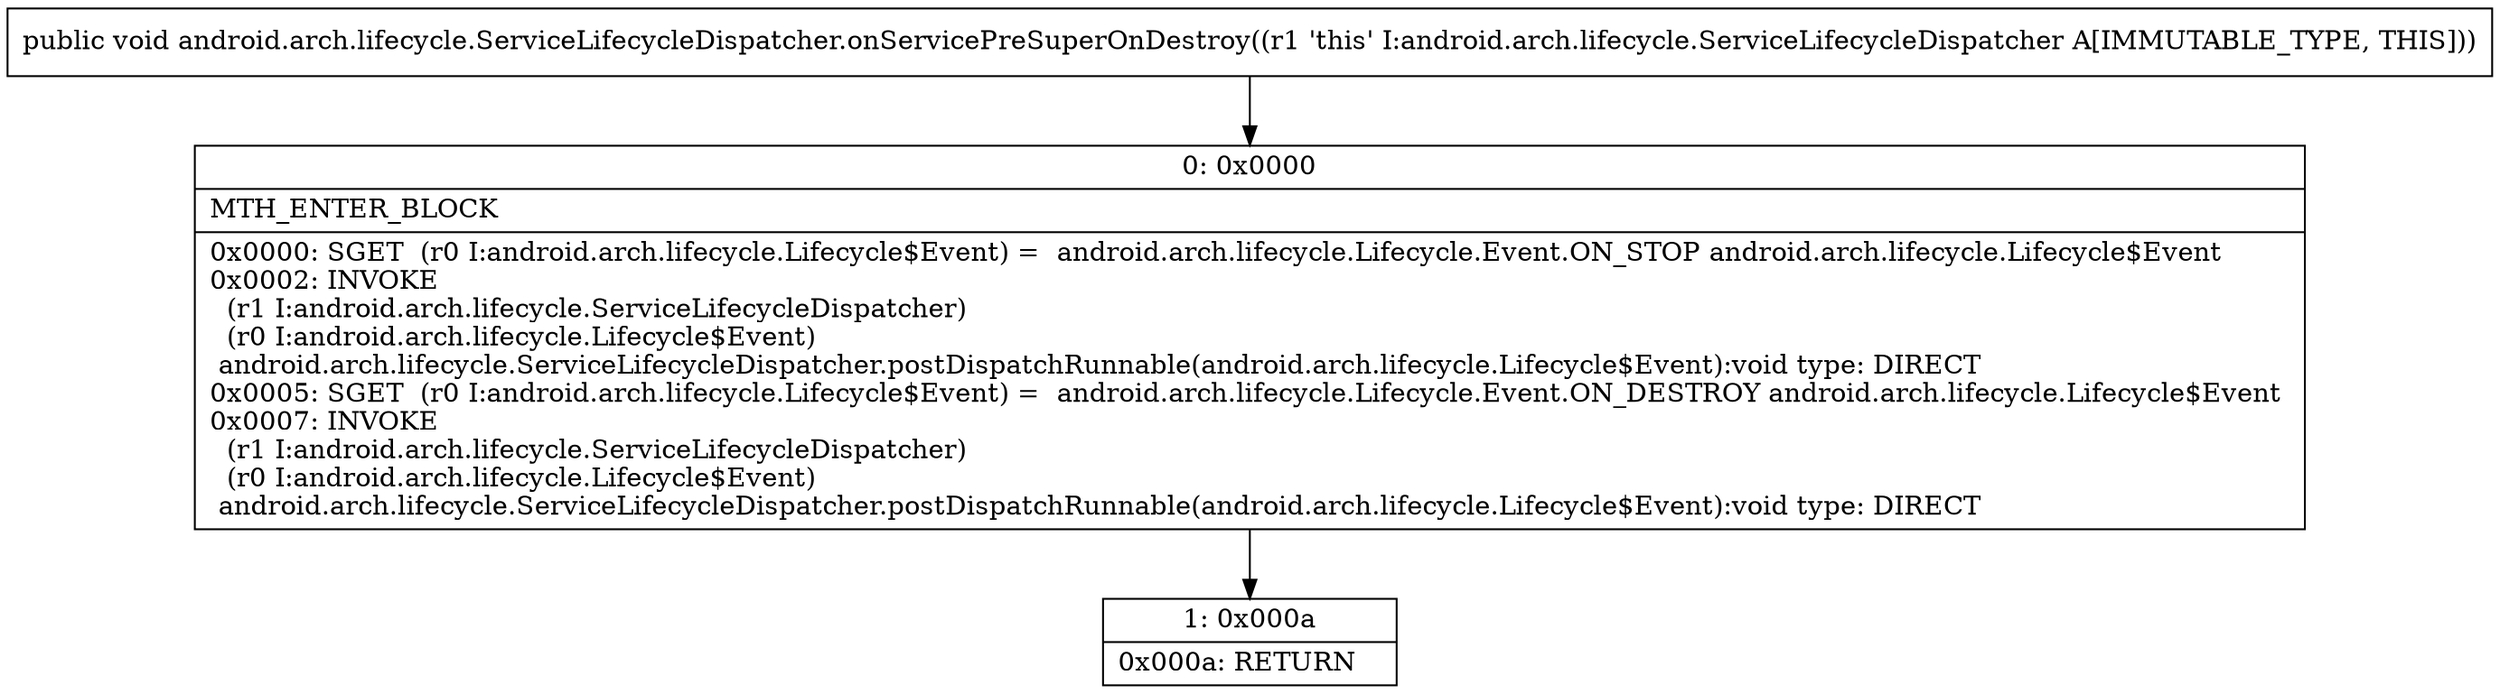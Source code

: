 digraph "CFG forandroid.arch.lifecycle.ServiceLifecycleDispatcher.onServicePreSuperOnDestroy()V" {
Node_0 [shape=record,label="{0\:\ 0x0000|MTH_ENTER_BLOCK\l|0x0000: SGET  (r0 I:android.arch.lifecycle.Lifecycle$Event) =  android.arch.lifecycle.Lifecycle.Event.ON_STOP android.arch.lifecycle.Lifecycle$Event \l0x0002: INVOKE  \l  (r1 I:android.arch.lifecycle.ServiceLifecycleDispatcher)\l  (r0 I:android.arch.lifecycle.Lifecycle$Event)\l android.arch.lifecycle.ServiceLifecycleDispatcher.postDispatchRunnable(android.arch.lifecycle.Lifecycle$Event):void type: DIRECT \l0x0005: SGET  (r0 I:android.arch.lifecycle.Lifecycle$Event) =  android.arch.lifecycle.Lifecycle.Event.ON_DESTROY android.arch.lifecycle.Lifecycle$Event \l0x0007: INVOKE  \l  (r1 I:android.arch.lifecycle.ServiceLifecycleDispatcher)\l  (r0 I:android.arch.lifecycle.Lifecycle$Event)\l android.arch.lifecycle.ServiceLifecycleDispatcher.postDispatchRunnable(android.arch.lifecycle.Lifecycle$Event):void type: DIRECT \l}"];
Node_1 [shape=record,label="{1\:\ 0x000a|0x000a: RETURN   \l}"];
MethodNode[shape=record,label="{public void android.arch.lifecycle.ServiceLifecycleDispatcher.onServicePreSuperOnDestroy((r1 'this' I:android.arch.lifecycle.ServiceLifecycleDispatcher A[IMMUTABLE_TYPE, THIS])) }"];
MethodNode -> Node_0;
Node_0 -> Node_1;
}

